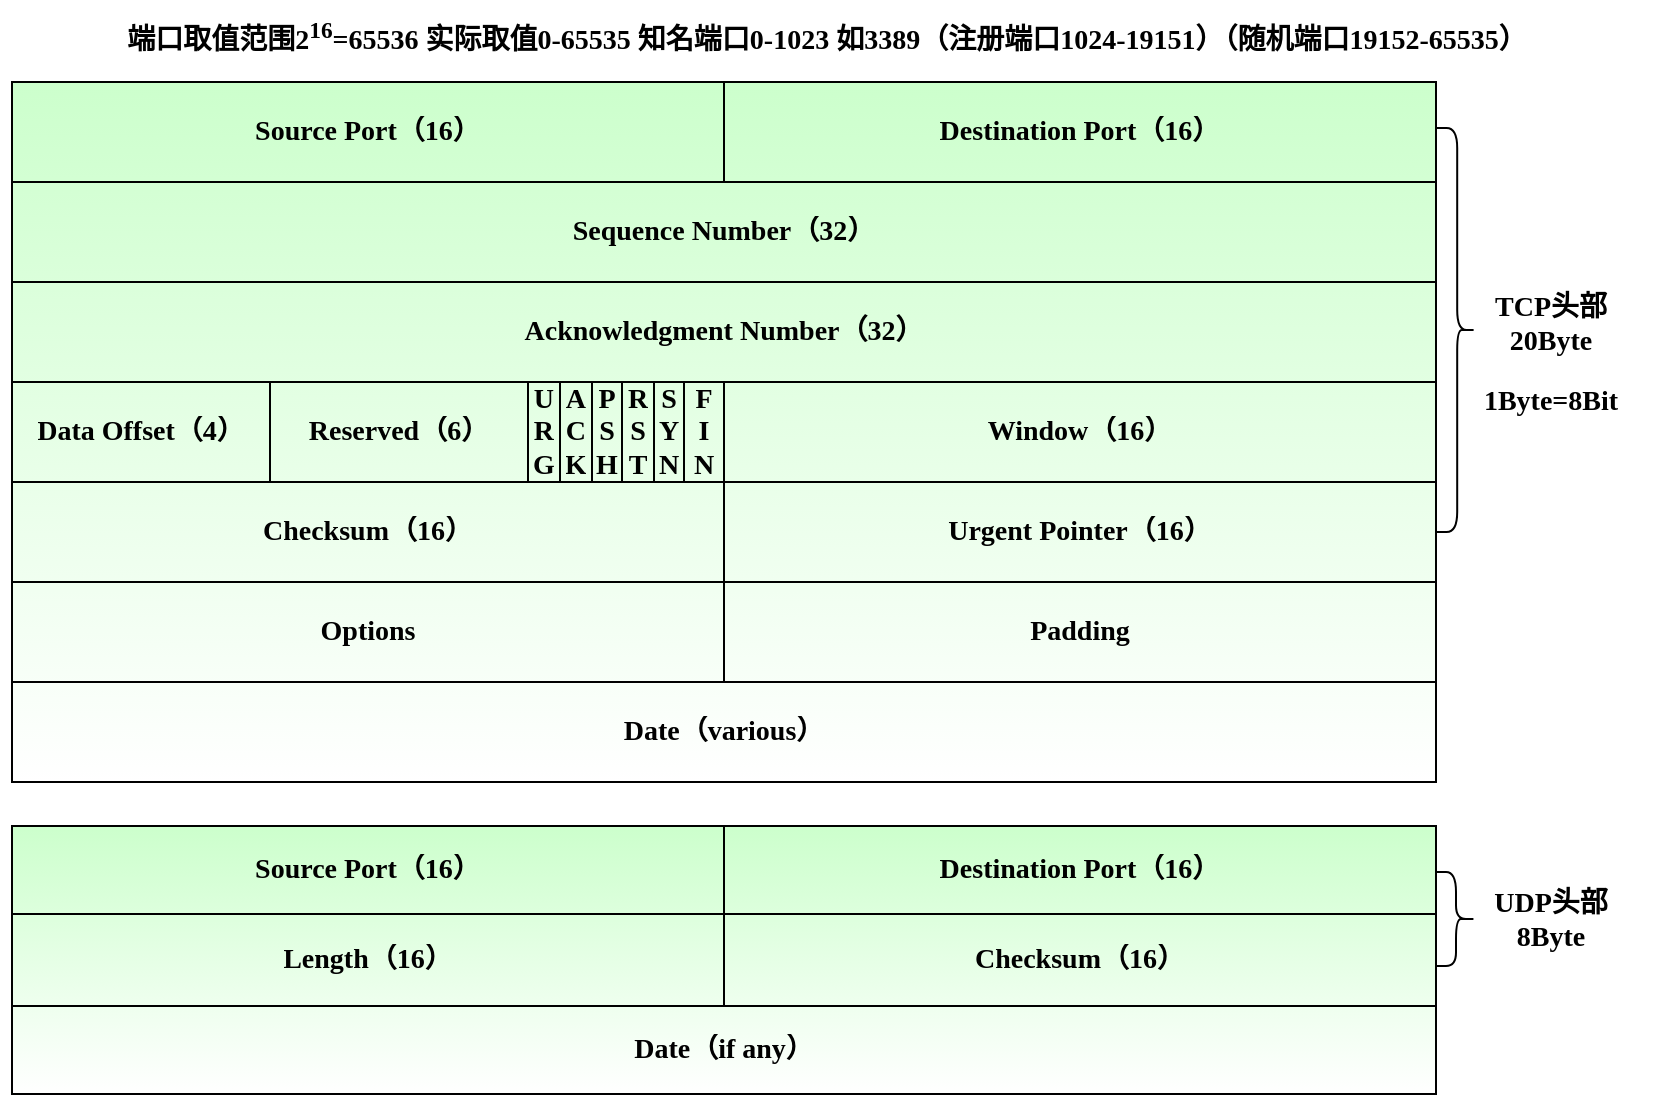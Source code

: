 <mxfile version="17.2.1" type="device"><diagram id="srGbDtbOcK9zjg7mcGCd" name="第 1 页"><mxGraphModel dx="1221" dy="654" grid="0" gridSize="10" guides="1" tooltips="1" connect="1" arrows="1" fold="1" page="0" pageScale="1" pageWidth="827" pageHeight="1169" math="0" shadow="0"><root><mxCell id="0"/><mxCell id="1" parent="0"/><mxCell id="vDLJlbxcIM2L_mne4W-u-185" value="" style="shape=table;startSize=0;container=1;collapsible=0;childLayout=tableLayout;fontFamily=Verdana;fontSize=14;fontColor=#000000;strokeColor=default;fillColor=#CCFFCC;align=center;verticalAlign=middle;spacing=0;spacingTop=0;labelBackgroundColor=none;rounded=1;gradientColor=#ffffff;fontStyle=1" vertex="1" parent="1"><mxGeometry x="102" y="181" width="712" height="350" as="geometry"/></mxCell><mxCell id="vDLJlbxcIM2L_mne4W-u-186" value="" style="shape=tableRow;horizontal=0;startSize=0;swimlaneHead=0;swimlaneBody=0;top=0;left=0;bottom=0;right=0;collapsible=0;dropTarget=0;fillColor=none;points=[[0,0.5],[1,0.5]];portConstraint=eastwest;fontFamily=Verdana;fontSize=14;fontColor=#000000;strokeColor=default;align=center;verticalAlign=middle;spacing=0;spacingTop=0;labelBackgroundColor=none;rounded=1;fontStyle=1" vertex="1" parent="vDLJlbxcIM2L_mne4W-u-185"><mxGeometry width="712" height="50" as="geometry"/></mxCell><mxCell id="vDLJlbxcIM2L_mne4W-u-187" value="&lt;div style=&quot;font-size: 14px;&quot;&gt;&lt;font style=&quot;font-size: 14px;&quot;&gt;&lt;span style=&quot;font-size: 14px;&quot;&gt;Source Port（16）&lt;/span&gt;&lt;/font&gt;&lt;br style=&quot;font-size: 14px;&quot;&gt;&lt;/div&gt;" style="shape=partialRectangle;html=1;whiteSpace=wrap;connectable=0;overflow=hidden;fillColor=none;top=0;left=0;bottom=0;right=0;pointerEvents=1;fontFamily=Verdana;fontSize=14;fontColor=#000000;startSize=0;strokeColor=default;rowspan=1;colspan=8;align=center;verticalAlign=middle;spacing=0;spacingTop=0;labelBackgroundColor=none;rounded=1;fontStyle=1" vertex="1" parent="vDLJlbxcIM2L_mne4W-u-186"><mxGeometry width="356" height="50" as="geometry"><mxRectangle width="129" height="50" as="alternateBounds"/></mxGeometry></mxCell><mxCell id="vDLJlbxcIM2L_mne4W-u-188" value="" style="shape=partialRectangle;html=1;whiteSpace=wrap;connectable=0;overflow=hidden;fillColor=none;top=0;left=0;bottom=0;right=0;pointerEvents=1;fontFamily=Helvetica;fontSize=12;fontColor=default;startSize=0;strokeColor=default;rounded=1;fontStyle=1" vertex="1" visible="0" parent="vDLJlbxcIM2L_mne4W-u-186"><mxGeometry x="129" width="129" height="50" as="geometry"><mxRectangle width="129" height="50" as="alternateBounds"/></mxGeometry></mxCell><mxCell id="vDLJlbxcIM2L_mne4W-u-189" value="" style="shape=partialRectangle;html=1;whiteSpace=wrap;connectable=0;overflow=hidden;fillColor=none;top=0;left=0;bottom=0;right=0;pointerEvents=1;fontFamily=Helvetica;fontSize=12;fontColor=default;startSize=0;strokeColor=default;rounded=1;fontStyle=1" vertex="1" visible="0" parent="vDLJlbxcIM2L_mne4W-u-186"><mxGeometry x="258" width="16" height="50" as="geometry"><mxRectangle width="16" height="50" as="alternateBounds"/></mxGeometry></mxCell><mxCell id="vDLJlbxcIM2L_mne4W-u-190" value="" style="shape=partialRectangle;html=1;whiteSpace=wrap;connectable=0;overflow=hidden;fillColor=none;top=0;left=0;bottom=0;right=0;pointerEvents=1;fontFamily=Helvetica;fontSize=12;fontColor=default;startSize=0;strokeColor=default;rounded=1;fontStyle=1" vertex="1" visible="0" parent="vDLJlbxcIM2L_mne4W-u-186"><mxGeometry x="274" width="16" height="50" as="geometry"><mxRectangle width="16" height="50" as="alternateBounds"/></mxGeometry></mxCell><mxCell id="vDLJlbxcIM2L_mne4W-u-191" value="" style="shape=partialRectangle;html=1;whiteSpace=wrap;connectable=0;overflow=hidden;fillColor=none;top=0;left=0;bottom=0;right=0;pointerEvents=1;fontFamily=Helvetica;fontSize=12;fontColor=default;startSize=0;strokeColor=default;rounded=1;fontStyle=1" vertex="1" visible="0" parent="vDLJlbxcIM2L_mne4W-u-186"><mxGeometry x="290" width="15" height="50" as="geometry"><mxRectangle width="15" height="50" as="alternateBounds"/></mxGeometry></mxCell><mxCell id="vDLJlbxcIM2L_mne4W-u-192" value="" style="shape=partialRectangle;html=1;whiteSpace=wrap;connectable=0;overflow=hidden;fillColor=none;top=0;left=0;bottom=0;right=0;pointerEvents=1;fontFamily=Helvetica;fontSize=12;fontColor=default;startSize=0;strokeColor=default;rounded=1;fontStyle=1" vertex="1" visible="0" parent="vDLJlbxcIM2L_mne4W-u-186"><mxGeometry x="305" width="16" height="50" as="geometry"><mxRectangle width="16" height="50" as="alternateBounds"/></mxGeometry></mxCell><mxCell id="vDLJlbxcIM2L_mne4W-u-193" value="" style="shape=partialRectangle;html=1;whiteSpace=wrap;connectable=0;overflow=hidden;fillColor=none;top=0;left=0;bottom=0;right=0;pointerEvents=1;fontFamily=Helvetica;fontSize=12;fontColor=default;startSize=0;strokeColor=default;rounded=1;fontStyle=1" vertex="1" visible="0" parent="vDLJlbxcIM2L_mne4W-u-186"><mxGeometry x="321" width="15" height="50" as="geometry"><mxRectangle width="15" height="50" as="alternateBounds"/></mxGeometry></mxCell><mxCell id="vDLJlbxcIM2L_mne4W-u-194" value="" style="shape=partialRectangle;html=1;whiteSpace=wrap;connectable=0;overflow=hidden;fillColor=none;top=0;left=0;bottom=0;right=0;pointerEvents=1;fontFamily=Helvetica;fontSize=12;fontColor=default;startSize=0;strokeColor=default;rounded=1;fontStyle=1" vertex="1" visible="0" parent="vDLJlbxcIM2L_mne4W-u-186"><mxGeometry x="336" width="20" height="50" as="geometry"><mxRectangle width="20" height="50" as="alternateBounds"/></mxGeometry></mxCell><mxCell id="vDLJlbxcIM2L_mne4W-u-195" value="&lt;div style=&quot;font-size: 14px;&quot;&gt;&lt;span style=&quot;font-size: 14px;&quot;&gt;&lt;font style=&quot;font-size: 14px;&quot;&gt;Destination Port（16）&lt;/font&gt;&lt;/span&gt;&lt;/div&gt;" style="shape=partialRectangle;html=1;whiteSpace=wrap;connectable=0;overflow=hidden;fillColor=none;top=0;left=0;bottom=0;right=0;pointerEvents=1;fontFamily=Verdana;fontSize=14;fontColor=#000000;startSize=0;strokeColor=default;align=center;verticalAlign=middle;spacing=0;spacingTop=0;labelBackgroundColor=none;rounded=1;fontStyle=1" vertex="1" parent="vDLJlbxcIM2L_mne4W-u-186"><mxGeometry x="356" width="356" height="50" as="geometry"><mxRectangle width="356" height="50" as="alternateBounds"/></mxGeometry></mxCell><mxCell id="vDLJlbxcIM2L_mne4W-u-196" value="" style="shape=tableRow;horizontal=0;startSize=0;swimlaneHead=0;swimlaneBody=0;top=0;left=0;bottom=0;right=0;collapsible=0;dropTarget=0;fillColor=none;points=[[0,0.5],[1,0.5]];portConstraint=eastwest;fontFamily=Verdana;fontSize=14;fontColor=#000000;strokeColor=default;align=center;verticalAlign=middle;spacing=0;spacingTop=0;labelBackgroundColor=none;rounded=1;fontStyle=1" vertex="1" parent="vDLJlbxcIM2L_mne4W-u-185"><mxGeometry y="50" width="712" height="50" as="geometry"/></mxCell><mxCell id="vDLJlbxcIM2L_mne4W-u-197" value="&lt;div style=&quot;font-size: 14px;&quot;&gt;&lt;span style=&quot;font-size: 14px;&quot;&gt;&lt;font style=&quot;font-size: 14px;&quot;&gt;Sequence Number（32）&lt;/font&gt;&lt;/span&gt;&lt;/div&gt;" style="shape=partialRectangle;html=1;whiteSpace=wrap;connectable=0;overflow=hidden;fillColor=none;top=0;left=0;bottom=0;right=0;pointerEvents=1;fontFamily=Verdana;fontSize=14;fontColor=#000000;startSize=0;strokeColor=default;rowspan=1;colspan=9;align=center;verticalAlign=middle;spacing=0;spacingTop=0;labelBackgroundColor=none;rounded=1;fontStyle=1" vertex="1" parent="vDLJlbxcIM2L_mne4W-u-196"><mxGeometry width="712" height="50" as="geometry"><mxRectangle width="129" height="50" as="alternateBounds"/></mxGeometry></mxCell><mxCell id="vDLJlbxcIM2L_mne4W-u-198" value="" style="shape=partialRectangle;html=1;whiteSpace=wrap;connectable=0;overflow=hidden;fillColor=none;top=0;left=0;bottom=0;right=0;pointerEvents=1;fontFamily=Helvetica;fontSize=12;fontColor=default;startSize=0;strokeColor=default;rounded=1;fontStyle=1" vertex="1" visible="0" parent="vDLJlbxcIM2L_mne4W-u-196"><mxGeometry x="129" width="129" height="50" as="geometry"><mxRectangle width="129" height="50" as="alternateBounds"/></mxGeometry></mxCell><mxCell id="vDLJlbxcIM2L_mne4W-u-199" value="" style="shape=partialRectangle;html=1;whiteSpace=wrap;connectable=0;overflow=hidden;fillColor=none;top=0;left=0;bottom=0;right=0;pointerEvents=1;fontFamily=Helvetica;fontSize=12;fontColor=default;startSize=0;strokeColor=default;rounded=1;fontStyle=1" vertex="1" visible="0" parent="vDLJlbxcIM2L_mne4W-u-196"><mxGeometry x="258" width="16" height="50" as="geometry"><mxRectangle width="16" height="50" as="alternateBounds"/></mxGeometry></mxCell><mxCell id="vDLJlbxcIM2L_mne4W-u-200" value="" style="shape=partialRectangle;html=1;whiteSpace=wrap;connectable=0;overflow=hidden;fillColor=none;top=0;left=0;bottom=0;right=0;pointerEvents=1;fontFamily=Helvetica;fontSize=12;fontColor=default;startSize=0;strokeColor=default;rounded=1;fontStyle=1" vertex="1" visible="0" parent="vDLJlbxcIM2L_mne4W-u-196"><mxGeometry x="274" width="16" height="50" as="geometry"><mxRectangle width="16" height="50" as="alternateBounds"/></mxGeometry></mxCell><mxCell id="vDLJlbxcIM2L_mne4W-u-201" value="" style="shape=partialRectangle;html=1;whiteSpace=wrap;connectable=0;overflow=hidden;fillColor=none;top=0;left=0;bottom=0;right=0;pointerEvents=1;fontFamily=Helvetica;fontSize=12;fontColor=default;startSize=0;strokeColor=default;rounded=1;fontStyle=1" vertex="1" visible="0" parent="vDLJlbxcIM2L_mne4W-u-196"><mxGeometry x="290" width="15" height="50" as="geometry"><mxRectangle width="15" height="50" as="alternateBounds"/></mxGeometry></mxCell><mxCell id="vDLJlbxcIM2L_mne4W-u-202" value="" style="shape=partialRectangle;html=1;whiteSpace=wrap;connectable=0;overflow=hidden;fillColor=none;top=0;left=0;bottom=0;right=0;pointerEvents=1;fontFamily=Helvetica;fontSize=12;fontColor=default;startSize=0;strokeColor=default;rounded=1;fontStyle=1" vertex="1" visible="0" parent="vDLJlbxcIM2L_mne4W-u-196"><mxGeometry x="305" width="16" height="50" as="geometry"><mxRectangle width="16" height="50" as="alternateBounds"/></mxGeometry></mxCell><mxCell id="vDLJlbxcIM2L_mne4W-u-203" value="" style="shape=partialRectangle;html=1;whiteSpace=wrap;connectable=0;overflow=hidden;fillColor=none;top=0;left=0;bottom=0;right=0;pointerEvents=1;fontFamily=Helvetica;fontSize=12;fontColor=default;startSize=0;strokeColor=default;rounded=1;fontStyle=1" vertex="1" visible="0" parent="vDLJlbxcIM2L_mne4W-u-196"><mxGeometry x="321" width="15" height="50" as="geometry"><mxRectangle width="15" height="50" as="alternateBounds"/></mxGeometry></mxCell><mxCell id="vDLJlbxcIM2L_mne4W-u-204" value="" style="shape=partialRectangle;html=1;whiteSpace=wrap;connectable=0;overflow=hidden;fillColor=none;top=0;left=0;bottom=0;right=0;pointerEvents=1;fontFamily=Helvetica;fontSize=12;fontColor=default;startSize=0;strokeColor=default;rounded=1;fontStyle=1" vertex="1" visible="0" parent="vDLJlbxcIM2L_mne4W-u-196"><mxGeometry x="336" width="20" height="50" as="geometry"><mxRectangle width="20" height="50" as="alternateBounds"/></mxGeometry></mxCell><mxCell id="vDLJlbxcIM2L_mne4W-u-205" value="" style="shape=partialRectangle;html=1;whiteSpace=wrap;connectable=0;overflow=hidden;fillColor=none;top=0;left=0;bottom=0;right=0;pointerEvents=1;fontFamily=Helvetica;fontSize=12;fontColor=default;startSize=0;strokeColor=default;rounded=1;fontStyle=1" vertex="1" visible="0" parent="vDLJlbxcIM2L_mne4W-u-196"><mxGeometry x="356" width="356" height="50" as="geometry"><mxRectangle width="356" height="50" as="alternateBounds"/></mxGeometry></mxCell><mxCell id="vDLJlbxcIM2L_mne4W-u-206" value="" style="shape=tableRow;horizontal=0;startSize=0;swimlaneHead=0;swimlaneBody=0;top=0;left=0;bottom=0;right=0;collapsible=0;dropTarget=0;fillColor=none;points=[[0,0.5],[1,0.5]];portConstraint=eastwest;fontFamily=Verdana;fontSize=14;fontColor=#000000;strokeColor=default;align=center;verticalAlign=middle;spacing=0;spacingTop=0;labelBackgroundColor=none;rounded=1;fontStyle=1" vertex="1" parent="vDLJlbxcIM2L_mne4W-u-185"><mxGeometry y="100" width="712" height="50" as="geometry"/></mxCell><mxCell id="vDLJlbxcIM2L_mne4W-u-207" value="&lt;p style=&quot;font-size: 14px;&quot;&gt;&lt;font style=&quot;font-size: 14px;&quot;&gt;Acknowledgment Number（32）&lt;/font&gt;&lt;/p&gt;" style="shape=partialRectangle;html=1;whiteSpace=wrap;connectable=0;overflow=hidden;fillColor=none;top=0;left=0;bottom=0;right=0;pointerEvents=1;fontFamily=Verdana;fontSize=14;fontColor=#000000;startSize=0;strokeColor=default;rowspan=1;colspan=9;align=center;verticalAlign=middle;spacing=0;spacingTop=0;labelBackgroundColor=none;rounded=1;fontStyle=1" vertex="1" parent="vDLJlbxcIM2L_mne4W-u-206"><mxGeometry width="712" height="50" as="geometry"><mxRectangle width="129" height="50" as="alternateBounds"/></mxGeometry></mxCell><mxCell id="vDLJlbxcIM2L_mne4W-u-208" value="" style="shape=partialRectangle;html=1;whiteSpace=wrap;connectable=0;overflow=hidden;fillColor=none;top=0;left=0;bottom=0;right=0;pointerEvents=1;fontFamily=Helvetica;fontSize=12;fontColor=default;startSize=0;strokeColor=default;rounded=1;fontStyle=1" vertex="1" visible="0" parent="vDLJlbxcIM2L_mne4W-u-206"><mxGeometry x="129" width="129" height="50" as="geometry"><mxRectangle width="129" height="50" as="alternateBounds"/></mxGeometry></mxCell><mxCell id="vDLJlbxcIM2L_mne4W-u-209" value="" style="shape=partialRectangle;html=1;whiteSpace=wrap;connectable=0;overflow=hidden;fillColor=none;top=0;left=0;bottom=0;right=0;pointerEvents=1;fontFamily=Helvetica;fontSize=12;fontColor=default;startSize=0;strokeColor=default;rounded=1;fontStyle=1" vertex="1" visible="0" parent="vDLJlbxcIM2L_mne4W-u-206"><mxGeometry x="258" width="16" height="50" as="geometry"><mxRectangle width="16" height="50" as="alternateBounds"/></mxGeometry></mxCell><mxCell id="vDLJlbxcIM2L_mne4W-u-210" value="" style="shape=partialRectangle;html=1;whiteSpace=wrap;connectable=0;overflow=hidden;fillColor=none;top=0;left=0;bottom=0;right=0;pointerEvents=1;fontFamily=Helvetica;fontSize=12;fontColor=default;startSize=0;strokeColor=default;rounded=1;fontStyle=1" vertex="1" visible="0" parent="vDLJlbxcIM2L_mne4W-u-206"><mxGeometry x="274" width="16" height="50" as="geometry"><mxRectangle width="16" height="50" as="alternateBounds"/></mxGeometry></mxCell><mxCell id="vDLJlbxcIM2L_mne4W-u-211" value="" style="shape=partialRectangle;html=1;whiteSpace=wrap;connectable=0;overflow=hidden;fillColor=none;top=0;left=0;bottom=0;right=0;pointerEvents=1;fontFamily=Helvetica;fontSize=12;fontColor=default;startSize=0;strokeColor=default;rounded=1;fontStyle=1" vertex="1" visible="0" parent="vDLJlbxcIM2L_mne4W-u-206"><mxGeometry x="290" width="15" height="50" as="geometry"><mxRectangle width="15" height="50" as="alternateBounds"/></mxGeometry></mxCell><mxCell id="vDLJlbxcIM2L_mne4W-u-212" value="" style="shape=partialRectangle;html=1;whiteSpace=wrap;connectable=0;overflow=hidden;fillColor=none;top=0;left=0;bottom=0;right=0;pointerEvents=1;fontFamily=Helvetica;fontSize=12;fontColor=default;startSize=0;strokeColor=default;rounded=1;fontStyle=1" vertex="1" visible="0" parent="vDLJlbxcIM2L_mne4W-u-206"><mxGeometry x="305" width="16" height="50" as="geometry"><mxRectangle width="16" height="50" as="alternateBounds"/></mxGeometry></mxCell><mxCell id="vDLJlbxcIM2L_mne4W-u-213" value="" style="shape=partialRectangle;html=1;whiteSpace=wrap;connectable=0;overflow=hidden;fillColor=none;top=0;left=0;bottom=0;right=0;pointerEvents=1;fontFamily=Helvetica;fontSize=12;fontColor=default;startSize=0;strokeColor=default;rounded=1;fontStyle=1" vertex="1" visible="0" parent="vDLJlbxcIM2L_mne4W-u-206"><mxGeometry x="321" width="15" height="50" as="geometry"><mxRectangle width="15" height="50" as="alternateBounds"/></mxGeometry></mxCell><mxCell id="vDLJlbxcIM2L_mne4W-u-214" value="" style="shape=partialRectangle;html=1;whiteSpace=wrap;connectable=0;overflow=hidden;fillColor=none;top=0;left=0;bottom=0;right=0;pointerEvents=1;fontFamily=Helvetica;fontSize=12;fontColor=default;startSize=0;strokeColor=default;rounded=1;fontStyle=1" vertex="1" visible="0" parent="vDLJlbxcIM2L_mne4W-u-206"><mxGeometry x="336" width="20" height="50" as="geometry"><mxRectangle width="20" height="50" as="alternateBounds"/></mxGeometry></mxCell><mxCell id="vDLJlbxcIM2L_mne4W-u-215" value="" style="shape=partialRectangle;html=1;whiteSpace=wrap;connectable=0;overflow=hidden;fillColor=none;top=0;left=0;bottom=0;right=0;pointerEvents=1;fontFamily=Helvetica;fontSize=12;fontColor=default;startSize=0;strokeColor=default;rounded=1;fontStyle=1" vertex="1" visible="0" parent="vDLJlbxcIM2L_mne4W-u-206"><mxGeometry x="356" width="356" height="50" as="geometry"><mxRectangle width="356" height="50" as="alternateBounds"/></mxGeometry></mxCell><mxCell id="vDLJlbxcIM2L_mne4W-u-216" value="" style="shape=tableRow;horizontal=0;startSize=0;swimlaneHead=0;swimlaneBody=0;top=0;left=0;bottom=0;right=0;collapsible=0;dropTarget=0;fillColor=none;points=[[0,0.5],[1,0.5]];portConstraint=eastwest;fontFamily=Verdana;fontSize=14;fontColor=#000000;strokeColor=default;align=center;verticalAlign=middle;spacing=0;spacingTop=0;labelBackgroundColor=none;rounded=1;fontStyle=1" vertex="1" parent="vDLJlbxcIM2L_mne4W-u-185"><mxGeometry y="150" width="712" height="50" as="geometry"/></mxCell><mxCell id="vDLJlbxcIM2L_mne4W-u-217" value="&lt;span style=&quot;font-size: 14px;&quot;&gt;Data Offset（4）&lt;/span&gt;" style="shape=partialRectangle;html=1;whiteSpace=wrap;connectable=0;overflow=hidden;fillColor=none;top=0;left=0;bottom=0;right=0;pointerEvents=1;fontFamily=Verdana;fontSize=14;fontColor=#000000;startSize=0;strokeColor=default;align=center;verticalAlign=middle;spacing=0;spacingTop=0;labelBackgroundColor=none;rounded=1;fontStyle=1" vertex="1" parent="vDLJlbxcIM2L_mne4W-u-216"><mxGeometry width="129" height="50" as="geometry"><mxRectangle width="129" height="50" as="alternateBounds"/></mxGeometry></mxCell><mxCell id="vDLJlbxcIM2L_mne4W-u-218" value="&lt;div style=&quot;font-size: 14px;&quot;&gt;&lt;span style=&quot;font-size: 14px;&quot;&gt;&lt;font style=&quot;font-size: 14px;&quot;&gt;Reserved（6）&lt;/font&gt;&lt;/span&gt;&lt;/div&gt;" style="shape=partialRectangle;html=1;whiteSpace=wrap;connectable=0;overflow=hidden;fillColor=none;top=0;left=0;bottom=0;right=0;pointerEvents=1;fontFamily=Verdana;fontSize=14;fontColor=#000000;startSize=0;strokeColor=default;align=center;verticalAlign=middle;spacing=0;spacingTop=0;labelBackgroundColor=none;rounded=1;fontStyle=1" vertex="1" parent="vDLJlbxcIM2L_mne4W-u-216"><mxGeometry x="129" width="129" height="50" as="geometry"><mxRectangle width="129" height="50" as="alternateBounds"/></mxGeometry></mxCell><mxCell id="vDLJlbxcIM2L_mne4W-u-219" value="&lt;span style=&quot;font-size: 14px;&quot;&gt;U&lt;br style=&quot;font-size: 14px;&quot;&gt;R&lt;br style=&quot;font-size: 14px;&quot;&gt;G&lt;/span&gt;" style="shape=partialRectangle;html=1;whiteSpace=wrap;connectable=0;overflow=hidden;fillColor=none;top=0;left=0;bottom=0;right=0;pointerEvents=1;fontFamily=Verdana;fontSize=14;fontColor=#000000;startSize=0;strokeColor=default;verticalAlign=middle;align=center;spacing=0;spacingTop=0;labelBackgroundColor=none;rounded=1;fontStyle=1" vertex="1" parent="vDLJlbxcIM2L_mne4W-u-216"><mxGeometry x="258" width="16" height="50" as="geometry"><mxRectangle width="16" height="50" as="alternateBounds"/></mxGeometry></mxCell><mxCell id="vDLJlbxcIM2L_mne4W-u-220" value="&lt;div style=&quot;font-size: 14px;&quot;&gt;&lt;font style=&quot;font-size: 14px;&quot;&gt;&lt;span style=&quot;font-size: 14px;&quot;&gt;A&lt;/span&gt;&lt;/font&gt;&lt;/div&gt;&lt;div style=&quot;font-size: 14px;&quot;&gt;&lt;font style=&quot;font-size: 14px;&quot;&gt;&lt;span style=&quot;font-size: 14px;&quot;&gt;C&lt;/span&gt;&lt;/font&gt;&lt;/div&gt;&lt;div style=&quot;font-size: 14px;&quot;&gt;&lt;font style=&quot;font-size: 14px;&quot;&gt;&lt;span style=&quot;font-size: 14px;&quot;&gt;K&lt;/span&gt;&lt;/font&gt;&lt;/div&gt;" style="shape=partialRectangle;html=1;whiteSpace=wrap;connectable=0;overflow=hidden;fillColor=none;top=0;left=0;bottom=0;right=0;pointerEvents=1;fontFamily=Verdana;fontSize=14;fontColor=#000000;startSize=0;strokeColor=default;verticalAlign=middle;align=center;spacing=0;spacingTop=0;labelBackgroundColor=none;rounded=1;fontStyle=1" vertex="1" parent="vDLJlbxcIM2L_mne4W-u-216"><mxGeometry x="274" width="16" height="50" as="geometry"><mxRectangle width="16" height="50" as="alternateBounds"/></mxGeometry></mxCell><mxCell id="vDLJlbxcIM2L_mne4W-u-221" value="&lt;div style=&quot;font-size: 14px;&quot;&gt;&lt;font style=&quot;font-size: 14px;&quot;&gt;&lt;span style=&quot;font-size: 14px;&quot;&gt;P&lt;/span&gt;&lt;/font&gt;&lt;/div&gt;&lt;div style=&quot;font-size: 14px;&quot;&gt;&lt;font style=&quot;font-size: 14px;&quot;&gt;&lt;span style=&quot;font-size: 14px;&quot;&gt;S&lt;/span&gt;&lt;/font&gt;&lt;/div&gt;&lt;div style=&quot;font-size: 14px;&quot;&gt;&lt;font style=&quot;font-size: 14px;&quot;&gt;&lt;span style=&quot;font-size: 14px;&quot;&gt;H&lt;/span&gt;&lt;/font&gt;&lt;/div&gt;" style="shape=partialRectangle;html=1;whiteSpace=wrap;connectable=0;overflow=hidden;fillColor=none;top=0;left=0;bottom=0;right=0;pointerEvents=1;fontFamily=Verdana;fontSize=14;fontColor=#000000;startSize=0;strokeColor=default;verticalAlign=middle;align=center;spacing=0;spacingTop=0;labelBackgroundColor=none;rounded=1;fontStyle=1" vertex="1" parent="vDLJlbxcIM2L_mne4W-u-216"><mxGeometry x="290" width="15" height="50" as="geometry"><mxRectangle width="15" height="50" as="alternateBounds"/></mxGeometry></mxCell><mxCell id="vDLJlbxcIM2L_mne4W-u-222" value="&lt;span style=&quot;font-size: 14px;&quot;&gt;R&lt;br style=&quot;font-size: 14px;&quot;&gt;S&lt;br style=&quot;font-size: 14px;&quot;&gt;T&lt;/span&gt;" style="shape=partialRectangle;html=1;whiteSpace=wrap;connectable=0;overflow=hidden;fillColor=none;top=0;left=0;bottom=0;right=0;pointerEvents=1;fontFamily=Verdana;fontSize=14;fontColor=#000000;startSize=0;strokeColor=default;verticalAlign=middle;align=center;spacing=0;spacingTop=0;labelBackgroundColor=none;rounded=1;fontStyle=1" vertex="1" parent="vDLJlbxcIM2L_mne4W-u-216"><mxGeometry x="305" width="16" height="50" as="geometry"><mxRectangle width="16" height="50" as="alternateBounds"/></mxGeometry></mxCell><mxCell id="vDLJlbxcIM2L_mne4W-u-223" value="&lt;span style=&quot;font-size: 14px;&quot;&gt;S&lt;br style=&quot;font-size: 14px;&quot;&gt;Y&lt;br style=&quot;font-size: 14px;&quot;&gt;N&lt;/span&gt;" style="shape=partialRectangle;html=1;whiteSpace=wrap;connectable=0;overflow=hidden;fillColor=none;top=0;left=0;bottom=0;right=0;pointerEvents=1;fontFamily=Verdana;fontSize=14;fontColor=#000000;startSize=0;strokeColor=default;verticalAlign=middle;align=center;spacing=0;spacingTop=0;labelBackgroundColor=none;rounded=1;fontStyle=1" vertex="1" parent="vDLJlbxcIM2L_mne4W-u-216"><mxGeometry x="321" width="15" height="50" as="geometry"><mxRectangle width="15" height="50" as="alternateBounds"/></mxGeometry></mxCell><mxCell id="vDLJlbxcIM2L_mne4W-u-224" value="&lt;span style=&quot;font-size: 14px;&quot;&gt;F&lt;br style=&quot;font-size: 14px;&quot;&gt;I&lt;br style=&quot;font-size: 14px;&quot;&gt;N&lt;/span&gt;" style="shape=partialRectangle;html=1;whiteSpace=wrap;connectable=0;overflow=hidden;fillColor=none;top=0;left=0;bottom=0;right=0;pointerEvents=1;fontFamily=Verdana;fontSize=14;fontColor=#000000;startSize=0;strokeColor=default;verticalAlign=middle;align=center;spacing=0;spacingTop=0;labelBackgroundColor=none;rounded=1;fontStyle=1" vertex="1" parent="vDLJlbxcIM2L_mne4W-u-216"><mxGeometry x="336" width="20" height="50" as="geometry"><mxRectangle width="20" height="50" as="alternateBounds"/></mxGeometry></mxCell><mxCell id="vDLJlbxcIM2L_mne4W-u-225" value="&lt;span style=&quot;font-size: 14px;&quot;&gt;Window&lt;/span&gt;&lt;span style=&quot;font-size: 14px;&quot;&gt;（16）&lt;/span&gt;" style="shape=partialRectangle;html=1;whiteSpace=wrap;connectable=0;overflow=hidden;fillColor=none;top=0;left=0;bottom=0;right=0;pointerEvents=1;fontFamily=Verdana;fontSize=14;fontColor=#000000;startSize=0;strokeColor=default;align=center;verticalAlign=middle;spacing=0;spacingTop=0;labelBackgroundColor=none;rounded=1;fontStyle=1" vertex="1" parent="vDLJlbxcIM2L_mne4W-u-216"><mxGeometry x="356" width="356" height="50" as="geometry"><mxRectangle width="356" height="50" as="alternateBounds"/></mxGeometry></mxCell><mxCell id="vDLJlbxcIM2L_mne4W-u-226" value="" style="shape=tableRow;horizontal=0;startSize=0;swimlaneHead=0;swimlaneBody=0;top=0;left=0;bottom=0;right=0;collapsible=0;dropTarget=0;fillColor=none;points=[[0,0.5],[1,0.5]];portConstraint=eastwest;fontFamily=Verdana;fontSize=14;fontColor=#000000;strokeColor=default;align=center;verticalAlign=middle;spacing=0;spacingTop=0;labelBackgroundColor=none;rounded=1;fontStyle=1" vertex="1" parent="vDLJlbxcIM2L_mne4W-u-185"><mxGeometry y="200" width="712" height="50" as="geometry"/></mxCell><mxCell id="vDLJlbxcIM2L_mne4W-u-227" value="&lt;span style=&quot;font-size: 14px;&quot;&gt;Checksum&lt;/span&gt;&lt;span style=&quot;font-size: 14px;&quot;&gt;（16）&lt;/span&gt;" style="shape=partialRectangle;html=1;whiteSpace=wrap;connectable=0;overflow=hidden;fillColor=none;top=0;left=0;bottom=0;right=0;pointerEvents=1;fontFamily=Verdana;fontSize=14;fontColor=#000000;startSize=0;strokeColor=default;rowspan=1;colspan=8;align=center;verticalAlign=middle;spacing=0;spacingTop=0;labelBackgroundColor=none;rounded=1;fontStyle=1" vertex="1" parent="vDLJlbxcIM2L_mne4W-u-226"><mxGeometry width="356" height="50" as="geometry"><mxRectangle width="129" height="50" as="alternateBounds"/></mxGeometry></mxCell><mxCell id="vDLJlbxcIM2L_mne4W-u-228" value="" style="shape=partialRectangle;html=1;whiteSpace=wrap;connectable=0;overflow=hidden;fillColor=none;top=0;left=0;bottom=0;right=0;pointerEvents=1;fontFamily=Helvetica;fontSize=12;fontColor=default;startSize=0;strokeColor=default;rounded=1;fontStyle=1" vertex="1" visible="0" parent="vDLJlbxcIM2L_mne4W-u-226"><mxGeometry x="129" width="129" height="50" as="geometry"><mxRectangle width="129" height="50" as="alternateBounds"/></mxGeometry></mxCell><mxCell id="vDLJlbxcIM2L_mne4W-u-229" value="" style="shape=partialRectangle;html=1;whiteSpace=wrap;connectable=0;overflow=hidden;fillColor=none;top=0;left=0;bottom=0;right=0;pointerEvents=1;fontFamily=Helvetica;fontSize=12;fontColor=default;startSize=0;strokeColor=default;rounded=1;fontStyle=1" vertex="1" visible="0" parent="vDLJlbxcIM2L_mne4W-u-226"><mxGeometry x="258" width="16" height="50" as="geometry"><mxRectangle width="16" height="50" as="alternateBounds"/></mxGeometry></mxCell><mxCell id="vDLJlbxcIM2L_mne4W-u-230" value="" style="shape=partialRectangle;html=1;whiteSpace=wrap;connectable=0;overflow=hidden;fillColor=none;top=0;left=0;bottom=0;right=0;pointerEvents=1;fontFamily=Helvetica;fontSize=12;fontColor=default;startSize=0;strokeColor=default;rounded=1;fontStyle=1" vertex="1" visible="0" parent="vDLJlbxcIM2L_mne4W-u-226"><mxGeometry x="274" width="16" height="50" as="geometry"><mxRectangle width="16" height="50" as="alternateBounds"/></mxGeometry></mxCell><mxCell id="vDLJlbxcIM2L_mne4W-u-231" value="" style="shape=partialRectangle;html=1;whiteSpace=wrap;connectable=0;overflow=hidden;fillColor=none;top=0;left=0;bottom=0;right=0;pointerEvents=1;fontFamily=Helvetica;fontSize=12;fontColor=default;startSize=0;strokeColor=default;rounded=1;fontStyle=1" vertex="1" visible="0" parent="vDLJlbxcIM2L_mne4W-u-226"><mxGeometry x="290" width="15" height="50" as="geometry"><mxRectangle width="15" height="50" as="alternateBounds"/></mxGeometry></mxCell><mxCell id="vDLJlbxcIM2L_mne4W-u-232" value="" style="shape=partialRectangle;html=1;whiteSpace=wrap;connectable=0;overflow=hidden;fillColor=none;top=0;left=0;bottom=0;right=0;pointerEvents=1;fontFamily=Helvetica;fontSize=12;fontColor=default;startSize=0;strokeColor=default;rounded=1;fontStyle=1" vertex="1" visible="0" parent="vDLJlbxcIM2L_mne4W-u-226"><mxGeometry x="305" width="16" height="50" as="geometry"><mxRectangle width="16" height="50" as="alternateBounds"/></mxGeometry></mxCell><mxCell id="vDLJlbxcIM2L_mne4W-u-233" value="" style="shape=partialRectangle;html=1;whiteSpace=wrap;connectable=0;overflow=hidden;fillColor=none;top=0;left=0;bottom=0;right=0;pointerEvents=1;fontFamily=Helvetica;fontSize=12;fontColor=default;startSize=0;strokeColor=default;rounded=1;fontStyle=1" vertex="1" visible="0" parent="vDLJlbxcIM2L_mne4W-u-226"><mxGeometry x="321" width="15" height="50" as="geometry"><mxRectangle width="15" height="50" as="alternateBounds"/></mxGeometry></mxCell><mxCell id="vDLJlbxcIM2L_mne4W-u-234" value="" style="shape=partialRectangle;html=1;whiteSpace=wrap;connectable=0;overflow=hidden;fillColor=none;top=0;left=0;bottom=0;right=0;pointerEvents=1;fontFamily=Helvetica;fontSize=12;fontColor=default;startSize=0;strokeColor=default;rounded=1;fontStyle=1" vertex="1" visible="0" parent="vDLJlbxcIM2L_mne4W-u-226"><mxGeometry x="336" width="20" height="50" as="geometry"><mxRectangle width="20" height="50" as="alternateBounds"/></mxGeometry></mxCell><mxCell id="vDLJlbxcIM2L_mne4W-u-235" value="&lt;span style=&quot;font-size: 14px;&quot;&gt;Urgent Pointer&lt;/span&gt;&lt;span style=&quot;font-size: 14px;&quot;&gt;（16）&lt;/span&gt;" style="shape=partialRectangle;html=1;whiteSpace=wrap;connectable=0;overflow=hidden;fillColor=none;top=0;left=0;bottom=0;right=0;pointerEvents=1;fontFamily=Verdana;fontSize=14;fontColor=#000000;startSize=0;strokeColor=default;align=center;verticalAlign=middle;spacing=0;spacingTop=0;labelBackgroundColor=none;rounded=1;fontStyle=1" vertex="1" parent="vDLJlbxcIM2L_mne4W-u-226"><mxGeometry x="356" width="356" height="50" as="geometry"><mxRectangle width="356" height="50" as="alternateBounds"/></mxGeometry></mxCell><mxCell id="vDLJlbxcIM2L_mne4W-u-236" value="" style="shape=tableRow;horizontal=0;startSize=0;swimlaneHead=0;swimlaneBody=0;top=0;left=0;bottom=0;right=0;collapsible=0;dropTarget=0;fillColor=none;points=[[0,0.5],[1,0.5]];portConstraint=eastwest;fontFamily=Verdana;fontSize=14;fontColor=#000000;strokeColor=default;align=center;verticalAlign=middle;spacing=0;spacingTop=0;labelBackgroundColor=none;rounded=1;fontStyle=1" vertex="1" parent="vDLJlbxcIM2L_mne4W-u-185"><mxGeometry y="250" width="712" height="50" as="geometry"/></mxCell><mxCell id="vDLJlbxcIM2L_mne4W-u-237" value="&lt;div style=&quot;font-size: 14px;&quot;&gt;&lt;span style=&quot;font-size: 14px;&quot;&gt;&lt;font style=&quot;font-size: 14px;&quot;&gt;Options&lt;/font&gt;&lt;/span&gt;&lt;/div&gt;" style="shape=partialRectangle;html=1;whiteSpace=wrap;connectable=0;overflow=hidden;fillColor=none;top=0;left=0;bottom=0;right=0;pointerEvents=1;fontFamily=Verdana;fontSize=14;fontColor=#000000;startSize=0;strokeColor=default;rowspan=1;colspan=8;align=center;verticalAlign=middle;spacing=0;spacingTop=0;labelBackgroundColor=none;rounded=1;fontStyle=1" vertex="1" parent="vDLJlbxcIM2L_mne4W-u-236"><mxGeometry width="356" height="50" as="geometry"><mxRectangle width="129" height="50" as="alternateBounds"/></mxGeometry></mxCell><mxCell id="vDLJlbxcIM2L_mne4W-u-238" value="" style="shape=partialRectangle;html=1;whiteSpace=wrap;connectable=0;overflow=hidden;fillColor=none;top=0;left=0;bottom=0;right=0;pointerEvents=1;fontFamily=Helvetica;fontSize=12;fontColor=default;startSize=0;strokeColor=default;rounded=1;fontStyle=1" vertex="1" visible="0" parent="vDLJlbxcIM2L_mne4W-u-236"><mxGeometry x="129" width="129" height="50" as="geometry"><mxRectangle width="129" height="50" as="alternateBounds"/></mxGeometry></mxCell><mxCell id="vDLJlbxcIM2L_mne4W-u-239" value="" style="shape=partialRectangle;html=1;whiteSpace=wrap;connectable=0;overflow=hidden;fillColor=none;top=0;left=0;bottom=0;right=0;pointerEvents=1;fontFamily=Helvetica;fontSize=12;fontColor=default;startSize=0;strokeColor=default;rounded=1;fontStyle=1" vertex="1" visible="0" parent="vDLJlbxcIM2L_mne4W-u-236"><mxGeometry x="258" width="16" height="50" as="geometry"><mxRectangle width="16" height="50" as="alternateBounds"/></mxGeometry></mxCell><mxCell id="vDLJlbxcIM2L_mne4W-u-240" value="" style="shape=partialRectangle;html=1;whiteSpace=wrap;connectable=0;overflow=hidden;fillColor=none;top=0;left=0;bottom=0;right=0;pointerEvents=1;fontFamily=Helvetica;fontSize=12;fontColor=default;startSize=0;strokeColor=default;rounded=1;fontStyle=1" vertex="1" visible="0" parent="vDLJlbxcIM2L_mne4W-u-236"><mxGeometry x="274" width="16" height="50" as="geometry"><mxRectangle width="16" height="50" as="alternateBounds"/></mxGeometry></mxCell><mxCell id="vDLJlbxcIM2L_mne4W-u-241" value="" style="shape=partialRectangle;html=1;whiteSpace=wrap;connectable=0;overflow=hidden;fillColor=none;top=0;left=0;bottom=0;right=0;pointerEvents=1;fontFamily=Helvetica;fontSize=12;fontColor=default;startSize=0;strokeColor=default;rounded=1;fontStyle=1" vertex="1" visible="0" parent="vDLJlbxcIM2L_mne4W-u-236"><mxGeometry x="290" width="15" height="50" as="geometry"><mxRectangle width="15" height="50" as="alternateBounds"/></mxGeometry></mxCell><mxCell id="vDLJlbxcIM2L_mne4W-u-242" value="" style="shape=partialRectangle;html=1;whiteSpace=wrap;connectable=0;overflow=hidden;fillColor=none;top=0;left=0;bottom=0;right=0;pointerEvents=1;fontFamily=Helvetica;fontSize=12;fontColor=default;startSize=0;strokeColor=default;rounded=1;fontStyle=1" vertex="1" visible="0" parent="vDLJlbxcIM2L_mne4W-u-236"><mxGeometry x="305" width="16" height="50" as="geometry"><mxRectangle width="16" height="50" as="alternateBounds"/></mxGeometry></mxCell><mxCell id="vDLJlbxcIM2L_mne4W-u-243" value="" style="shape=partialRectangle;html=1;whiteSpace=wrap;connectable=0;overflow=hidden;fillColor=none;top=0;left=0;bottom=0;right=0;pointerEvents=1;fontFamily=Helvetica;fontSize=12;fontColor=default;startSize=0;strokeColor=default;rounded=1;fontStyle=1" vertex="1" visible="0" parent="vDLJlbxcIM2L_mne4W-u-236"><mxGeometry x="321" width="15" height="50" as="geometry"><mxRectangle width="15" height="50" as="alternateBounds"/></mxGeometry></mxCell><mxCell id="vDLJlbxcIM2L_mne4W-u-244" value="" style="shape=partialRectangle;html=1;whiteSpace=wrap;connectable=0;overflow=hidden;fillColor=none;top=0;left=0;bottom=0;right=0;pointerEvents=1;fontFamily=Helvetica;fontSize=12;fontColor=default;startSize=0;strokeColor=default;rounded=1;fontStyle=1" vertex="1" visible="0" parent="vDLJlbxcIM2L_mne4W-u-236"><mxGeometry x="336" width="20" height="50" as="geometry"><mxRectangle width="20" height="50" as="alternateBounds"/></mxGeometry></mxCell><mxCell id="vDLJlbxcIM2L_mne4W-u-245" value="&lt;span style=&quot;font-size: 14px;&quot;&gt;Padding&lt;/span&gt;" style="shape=partialRectangle;html=1;whiteSpace=wrap;connectable=0;overflow=hidden;fillColor=none;top=0;left=0;bottom=0;right=0;pointerEvents=1;fontFamily=Verdana;fontSize=14;fontColor=#000000;startSize=0;strokeColor=default;align=center;verticalAlign=middle;spacing=0;spacingTop=0;labelBackgroundColor=none;rounded=1;fontStyle=1" vertex="1" parent="vDLJlbxcIM2L_mne4W-u-236"><mxGeometry x="356" width="356" height="50" as="geometry"><mxRectangle width="356" height="50" as="alternateBounds"/></mxGeometry></mxCell><mxCell id="vDLJlbxcIM2L_mne4W-u-246" value="" style="shape=tableRow;horizontal=0;startSize=0;swimlaneHead=0;swimlaneBody=0;top=0;left=0;bottom=0;right=0;collapsible=0;dropTarget=0;fillColor=none;points=[[0,0.5],[1,0.5]];portConstraint=eastwest;fontFamily=Verdana;fontSize=14;fontColor=#000000;strokeColor=default;align=center;verticalAlign=middle;spacing=0;spacingTop=0;labelBackgroundColor=none;rounded=1;fontStyle=1" vertex="1" parent="vDLJlbxcIM2L_mne4W-u-185"><mxGeometry y="300" width="712" height="50" as="geometry"/></mxCell><mxCell id="vDLJlbxcIM2L_mne4W-u-247" value="&lt;span style=&quot;font-size: 14px;&quot;&gt;Date（various）&lt;/span&gt;" style="shape=partialRectangle;html=1;whiteSpace=wrap;connectable=0;overflow=hidden;fillColor=none;top=0;left=0;bottom=0;right=0;pointerEvents=1;fontFamily=Verdana;fontSize=14;fontColor=#000000;startSize=0;strokeColor=default;rowspan=1;colspan=9;align=center;verticalAlign=middle;spacing=0;spacingTop=0;labelBackgroundColor=none;rounded=1;fontStyle=1" vertex="1" parent="vDLJlbxcIM2L_mne4W-u-246"><mxGeometry width="712" height="50" as="geometry"><mxRectangle width="129" height="50" as="alternateBounds"/></mxGeometry></mxCell><mxCell id="vDLJlbxcIM2L_mne4W-u-248" value="" style="shape=partialRectangle;html=1;whiteSpace=wrap;connectable=0;overflow=hidden;fillColor=none;top=0;left=0;bottom=0;right=0;pointerEvents=1;fontFamily=Helvetica;fontSize=12;fontColor=default;startSize=0;strokeColor=default;rounded=1;" vertex="1" visible="0" parent="vDLJlbxcIM2L_mne4W-u-246"><mxGeometry x="129" width="129" height="50" as="geometry"><mxRectangle width="129" height="50" as="alternateBounds"/></mxGeometry></mxCell><mxCell id="vDLJlbxcIM2L_mne4W-u-249" value="" style="shape=partialRectangle;html=1;whiteSpace=wrap;connectable=0;overflow=hidden;fillColor=none;top=0;left=0;bottom=0;right=0;pointerEvents=1;fontFamily=Helvetica;fontSize=12;fontColor=default;startSize=0;strokeColor=default;rounded=1;" vertex="1" visible="0" parent="vDLJlbxcIM2L_mne4W-u-246"><mxGeometry x="258" width="16" height="50" as="geometry"><mxRectangle width="16" height="50" as="alternateBounds"/></mxGeometry></mxCell><mxCell id="vDLJlbxcIM2L_mne4W-u-250" value="" style="shape=partialRectangle;html=1;whiteSpace=wrap;connectable=0;overflow=hidden;fillColor=none;top=0;left=0;bottom=0;right=0;pointerEvents=1;fontFamily=Helvetica;fontSize=12;fontColor=default;startSize=0;strokeColor=default;rounded=1;" vertex="1" visible="0" parent="vDLJlbxcIM2L_mne4W-u-246"><mxGeometry x="274" width="16" height="50" as="geometry"><mxRectangle width="16" height="50" as="alternateBounds"/></mxGeometry></mxCell><mxCell id="vDLJlbxcIM2L_mne4W-u-251" value="" style="shape=partialRectangle;html=1;whiteSpace=wrap;connectable=0;overflow=hidden;fillColor=none;top=0;left=0;bottom=0;right=0;pointerEvents=1;fontFamily=Helvetica;fontSize=12;fontColor=default;startSize=0;strokeColor=default;rounded=1;" vertex="1" visible="0" parent="vDLJlbxcIM2L_mne4W-u-246"><mxGeometry x="290" width="15" height="50" as="geometry"><mxRectangle width="15" height="50" as="alternateBounds"/></mxGeometry></mxCell><mxCell id="vDLJlbxcIM2L_mne4W-u-252" value="" style="shape=partialRectangle;html=1;whiteSpace=wrap;connectable=0;overflow=hidden;fillColor=none;top=0;left=0;bottom=0;right=0;pointerEvents=1;fontFamily=Helvetica;fontSize=12;fontColor=default;startSize=0;strokeColor=default;rounded=1;" vertex="1" visible="0" parent="vDLJlbxcIM2L_mne4W-u-246"><mxGeometry x="305" width="16" height="50" as="geometry"><mxRectangle width="16" height="50" as="alternateBounds"/></mxGeometry></mxCell><mxCell id="vDLJlbxcIM2L_mne4W-u-253" value="" style="shape=partialRectangle;html=1;whiteSpace=wrap;connectable=0;overflow=hidden;fillColor=none;top=0;left=0;bottom=0;right=0;pointerEvents=1;fontFamily=Helvetica;fontSize=12;fontColor=default;startSize=0;strokeColor=default;rounded=1;" vertex="1" visible="0" parent="vDLJlbxcIM2L_mne4W-u-246"><mxGeometry x="321" width="15" height="50" as="geometry"><mxRectangle width="15" height="50" as="alternateBounds"/></mxGeometry></mxCell><mxCell id="vDLJlbxcIM2L_mne4W-u-254" value="" style="shape=partialRectangle;html=1;whiteSpace=wrap;connectable=0;overflow=hidden;fillColor=none;top=0;left=0;bottom=0;right=0;pointerEvents=1;fontFamily=Helvetica;fontSize=12;fontColor=default;startSize=0;strokeColor=default;rounded=1;" vertex="1" visible="0" parent="vDLJlbxcIM2L_mne4W-u-246"><mxGeometry x="336" width="20" height="50" as="geometry"><mxRectangle width="20" height="50" as="alternateBounds"/></mxGeometry></mxCell><mxCell id="vDLJlbxcIM2L_mne4W-u-255" value="" style="shape=partialRectangle;html=1;whiteSpace=wrap;connectable=0;overflow=hidden;fillColor=none;top=0;left=0;bottom=0;right=0;pointerEvents=1;fontFamily=Helvetica;fontSize=12;fontColor=default;startSize=0;strokeColor=default;rounded=1;" vertex="1" visible="0" parent="vDLJlbxcIM2L_mne4W-u-246"><mxGeometry x="356" width="356" height="50" as="geometry"><mxRectangle width="356" height="50" as="alternateBounds"/></mxGeometry></mxCell><mxCell id="vDLJlbxcIM2L_mne4W-u-256" value="" style="shape=curlyBracket;whiteSpace=wrap;html=1;rounded=1;flipH=1;labelBackgroundColor=none;fontFamily=Verdana;fontSize=14;fontColor=#000000;startSize=0;strokeColor=#000000;strokeWidth=1;fillColor=default;gradientColor=#ffffff;size=0.47;fontStyle=1" vertex="1" parent="1"><mxGeometry x="814" y="204" width="20" height="202" as="geometry"/></mxCell><mxCell id="vDLJlbxcIM2L_mne4W-u-257" value="TCP头部&lt;br style=&quot;font-size: 14px;&quot;&gt;20Byte" style="text;html=1;strokeColor=none;fillColor=none;align=center;verticalAlign=middle;whiteSpace=wrap;rounded=1;labelBackgroundColor=none;fontFamily=Times New Roman;fontSize=14;fontColor=#000000;startSize=0;fontStyle=1;" vertex="1" parent="1"><mxGeometry x="838" y="282" width="67" height="40" as="geometry"/></mxCell><mxCell id="vDLJlbxcIM2L_mne4W-u-258" value="1Byte=8Bit" style="text;html=1;strokeColor=none;fillColor=none;align=center;verticalAlign=middle;whiteSpace=wrap;rounded=1;labelBackgroundColor=none;fontFamily=Times New Roman;fontSize=14;fontColor=#000000;startSize=0;fontStyle=1;" vertex="1" parent="1"><mxGeometry x="820" y="322" width="103" height="38" as="geometry"/></mxCell><mxCell id="vDLJlbxcIM2L_mne4W-u-259" value="端口取值范围2&lt;sup&gt;16&lt;/sup&gt;=65536&amp;nbsp;实际取值0-65535 知名端口0-1023&amp;nbsp;如3389（注册端口1024-19151）（随机端口19152-65535）" style="text;html=1;strokeColor=none;fillColor=none;align=center;verticalAlign=middle;whiteSpace=wrap;rounded=1;labelBackgroundColor=none;fontFamily=Times New Roman;fontSize=14;fontColor=#000000;startSize=0;fontStyle=1;" vertex="1" parent="1"><mxGeometry x="96" y="140" width="827" height="37" as="geometry"/></mxCell><mxCell id="vDLJlbxcIM2L_mne4W-u-272" value="" style="shape=table;startSize=0;container=1;collapsible=0;childLayout=tableLayout;shadow=0;labelBackgroundColor=none;fontFamily=Times New Roman;fontSize=14;fontColor=#000000;strokeColor=#000000;strokeWidth=1;fillColor=#CCFFCC;gradientColor=#ffffff;rounded=1;fontStyle=1" vertex="1" parent="1"><mxGeometry x="102" y="553" width="712" height="134" as="geometry"/></mxCell><mxCell id="vDLJlbxcIM2L_mne4W-u-273" value="" style="shape=tableRow;horizontal=0;startSize=0;swimlaneHead=0;swimlaneBody=0;top=0;left=0;bottom=0;right=0;collapsible=0;dropTarget=0;fillColor=none;points=[[0,0.5],[1,0.5]];portConstraint=eastwest;shadow=0;labelBackgroundColor=none;fontFamily=Times New Roman;fontSize=14;fontColor=#000000;strokeColor=#000000;strokeWidth=1;rounded=1;fontStyle=1" vertex="1" parent="vDLJlbxcIM2L_mne4W-u-272"><mxGeometry width="712" height="44" as="geometry"/></mxCell><mxCell id="vDLJlbxcIM2L_mne4W-u-274" value="&lt;span style=&quot;font-family: &amp;quot;verdana&amp;quot;&quot;&gt;Source Port（16）&lt;/span&gt;" style="shape=partialRectangle;html=1;whiteSpace=wrap;connectable=0;overflow=hidden;fillColor=none;top=0;left=0;bottom=0;right=0;pointerEvents=1;shadow=0;labelBackgroundColor=none;fontFamily=Times New Roman;fontSize=14;fontColor=#000000;startSize=0;strokeColor=#000000;strokeWidth=1;rounded=1;fontStyle=1" vertex="1" parent="vDLJlbxcIM2L_mne4W-u-273"><mxGeometry width="356" height="44" as="geometry"><mxRectangle width="356" height="44" as="alternateBounds"/></mxGeometry></mxCell><mxCell id="vDLJlbxcIM2L_mne4W-u-275" value="&lt;span style=&quot;font-family: &amp;quot;verdana&amp;quot;&quot;&gt;Destination Port（16）&lt;/span&gt;" style="shape=partialRectangle;html=1;whiteSpace=wrap;connectable=0;overflow=hidden;fillColor=none;top=0;left=0;bottom=0;right=0;pointerEvents=1;shadow=0;labelBackgroundColor=none;fontFamily=Times New Roman;fontSize=14;fontColor=#000000;startSize=0;strokeColor=#000000;strokeWidth=1;rounded=1;fontStyle=1" vertex="1" parent="vDLJlbxcIM2L_mne4W-u-273"><mxGeometry x="356" width="356" height="44" as="geometry"><mxRectangle width="356" height="44" as="alternateBounds"/></mxGeometry></mxCell><mxCell id="vDLJlbxcIM2L_mne4W-u-276" value="" style="shape=tableRow;horizontal=0;startSize=0;swimlaneHead=0;swimlaneBody=0;top=0;left=0;bottom=0;right=0;collapsible=0;dropTarget=0;fillColor=none;points=[[0,0.5],[1,0.5]];portConstraint=eastwest;shadow=0;labelBackgroundColor=none;fontFamily=Times New Roman;fontSize=14;fontColor=#000000;strokeColor=#000000;strokeWidth=1;rounded=1;fontStyle=1" vertex="1" parent="vDLJlbxcIM2L_mne4W-u-272"><mxGeometry y="44" width="712" height="46" as="geometry"/></mxCell><mxCell id="vDLJlbxcIM2L_mne4W-u-277" value="&lt;font&gt;Length（16）&lt;/font&gt;" style="shape=partialRectangle;html=1;whiteSpace=wrap;connectable=0;overflow=hidden;fillColor=none;top=0;left=0;bottom=0;right=0;pointerEvents=1;shadow=0;labelBackgroundColor=none;fontFamily=Times New Roman;fontSize=14;fontColor=#000000;startSize=0;strokeColor=#000000;strokeWidth=1;rounded=1;fontStyle=1" vertex="1" parent="vDLJlbxcIM2L_mne4W-u-276"><mxGeometry width="356" height="46" as="geometry"><mxRectangle width="356" height="46" as="alternateBounds"/></mxGeometry></mxCell><mxCell id="vDLJlbxcIM2L_mne4W-u-278" value="&lt;span style=&quot;font-family: &amp;quot;verdana&amp;quot;&quot;&gt;Checksum&lt;/span&gt;&lt;span style=&quot;font-family: &amp;quot;verdana&amp;quot;&quot;&gt;（16）&lt;/span&gt;" style="shape=partialRectangle;html=1;whiteSpace=wrap;connectable=0;overflow=hidden;fillColor=none;top=0;left=0;bottom=0;right=0;pointerEvents=1;shadow=0;labelBackgroundColor=none;fontFamily=Times New Roman;fontSize=14;fontColor=#000000;startSize=0;strokeColor=#000000;strokeWidth=1;rounded=1;fontStyle=1" vertex="1" parent="vDLJlbxcIM2L_mne4W-u-276"><mxGeometry x="356" width="356" height="46" as="geometry"><mxRectangle width="356" height="46" as="alternateBounds"/></mxGeometry></mxCell><mxCell id="vDLJlbxcIM2L_mne4W-u-279" value="" style="shape=tableRow;horizontal=0;startSize=0;swimlaneHead=0;swimlaneBody=0;top=0;left=0;bottom=0;right=0;collapsible=0;dropTarget=0;fillColor=none;points=[[0,0.5],[1,0.5]];portConstraint=eastwest;shadow=0;labelBackgroundColor=none;fontFamily=Times New Roman;fontSize=14;fontColor=#000000;strokeColor=#000000;strokeWidth=1;rounded=1;fontStyle=1" vertex="1" parent="vDLJlbxcIM2L_mne4W-u-272"><mxGeometry y="90" width="712" height="44" as="geometry"/></mxCell><mxCell id="vDLJlbxcIM2L_mne4W-u-280" value="&lt;span style=&quot;font-family: &amp;quot;verdana&amp;quot;&quot;&gt;Date（if&amp;nbsp;any）&lt;/span&gt;" style="shape=partialRectangle;html=1;whiteSpace=wrap;connectable=0;overflow=hidden;fillColor=none;top=0;left=0;bottom=0;right=0;pointerEvents=1;shadow=0;labelBackgroundColor=none;fontFamily=Times New Roman;fontSize=14;fontColor=#000000;startSize=0;strokeColor=#000000;strokeWidth=1;rounded=1;rowspan=1;colspan=2;fontStyle=1" vertex="1" parent="vDLJlbxcIM2L_mne4W-u-279"><mxGeometry width="712" height="44" as="geometry"><mxRectangle width="356" height="44" as="alternateBounds"/></mxGeometry></mxCell><mxCell id="vDLJlbxcIM2L_mne4W-u-281" value="" style="shape=partialRectangle;html=1;whiteSpace=wrap;connectable=0;overflow=hidden;fillColor=none;top=0;left=0;bottom=0;right=0;pointerEvents=1;shadow=0;labelBackgroundColor=none;fontFamily=Times New Roman;fontSize=14;fontColor=#333333;startSize=0;strokeColor=#000000;strokeWidth=1;rounded=1;" vertex="1" visible="0" parent="vDLJlbxcIM2L_mne4W-u-279"><mxGeometry x="356" width="356" height="44" as="geometry"><mxRectangle width="356" height="44" as="alternateBounds"/></mxGeometry></mxCell><mxCell id="vDLJlbxcIM2L_mne4W-u-282" value="" style="shape=curlyBracket;whiteSpace=wrap;html=1;rounded=1;flipH=1;labelBackgroundColor=none;fontFamily=Verdana;fontSize=14;fontColor=#000000;startSize=0;strokeColor=#000000;strokeWidth=1;fillColor=default;gradientColor=#ffffff;size=0.5;fontStyle=1" vertex="1" parent="1"><mxGeometry x="814" y="576" width="20" height="47" as="geometry"/></mxCell><mxCell id="vDLJlbxcIM2L_mne4W-u-283" value="UDP头部&lt;br style=&quot;font-size: 14px&quot;&gt;8Byte" style="text;html=1;strokeColor=none;fillColor=none;align=center;verticalAlign=middle;whiteSpace=wrap;rounded=1;labelBackgroundColor=none;fontFamily=Times New Roman;fontSize=14;fontColor=#000000;startSize=0;fontStyle=1;" vertex="1" parent="1"><mxGeometry x="834" y="576.5" width="75" height="46" as="geometry"/></mxCell></root></mxGraphModel></diagram></mxfile>